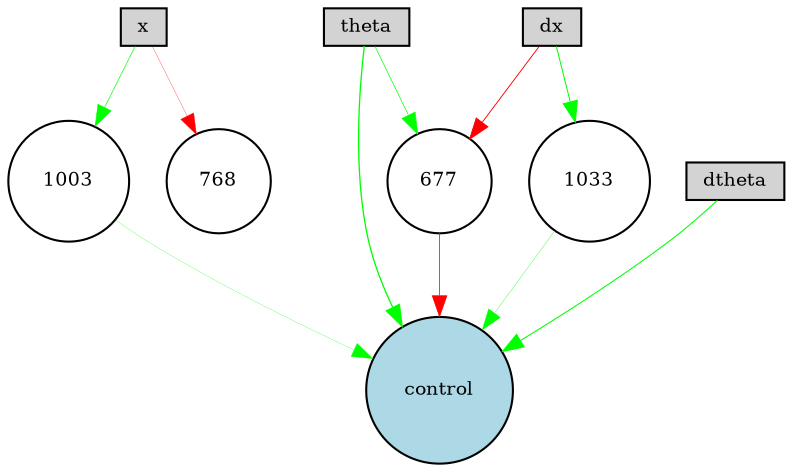 digraph {
	node [fontsize=9 height=0.2 shape=circle width=0.2]
	x [fillcolor=lightgray shape=box style=filled]
	dx [fillcolor=lightgray shape=box style=filled]
	theta [fillcolor=lightgray shape=box style=filled]
	dtheta [fillcolor=lightgray shape=box style=filled]
	control [fillcolor=lightblue style=filled]
	677 [fillcolor=white style=filled]
	1033 [fillcolor=white style=filled]
	1003 [fillcolor=white style=filled]
	theta -> control [color=green penwidth=0.6285927887637821 style=solid]
	dtheta -> control [color=green penwidth=0.5050454969319642 style=solid]
	theta -> 677 [color=green penwidth=0.32553291354191216 style=solid]
	677 -> control [color=red penwidth=0.36609738429886507 style=solid]
	x -> 768 [color=red penwidth=0.1350878389437198 style=solid]
	dx -> 677 [color=red penwidth=0.4451614327909902 style=solid]
	x -> 1003 [color=green penwidth=0.32253225785612194 style=solid]
	1003 -> control [color=green penwidth=0.1203752589458926 style=solid]
	dx -> 1033 [color=green penwidth=0.47930072158149406 style=solid]
	1033 -> control [color=green penwidth=0.16592592165347791 style=solid]
}
